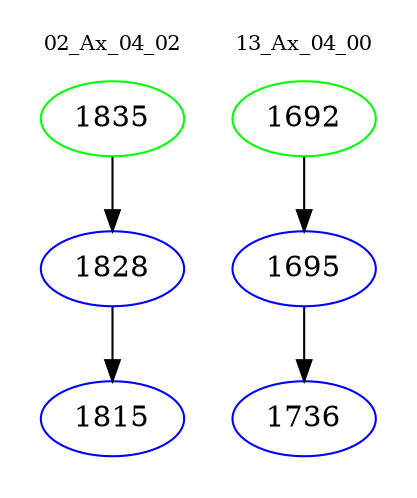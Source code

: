 digraph{
subgraph cluster_0 {
color = white
label = "02_Ax_04_02";
fontsize=10;
T0_1835 [label="1835", color="green"]
T0_1835 -> T0_1828 [color="black"]
T0_1828 [label="1828", color="blue"]
T0_1828 -> T0_1815 [color="black"]
T0_1815 [label="1815", color="blue"]
}
subgraph cluster_1 {
color = white
label = "13_Ax_04_00";
fontsize=10;
T1_1692 [label="1692", color="green"]
T1_1692 -> T1_1695 [color="black"]
T1_1695 [label="1695", color="blue"]
T1_1695 -> T1_1736 [color="black"]
T1_1736 [label="1736", color="blue"]
}
}
